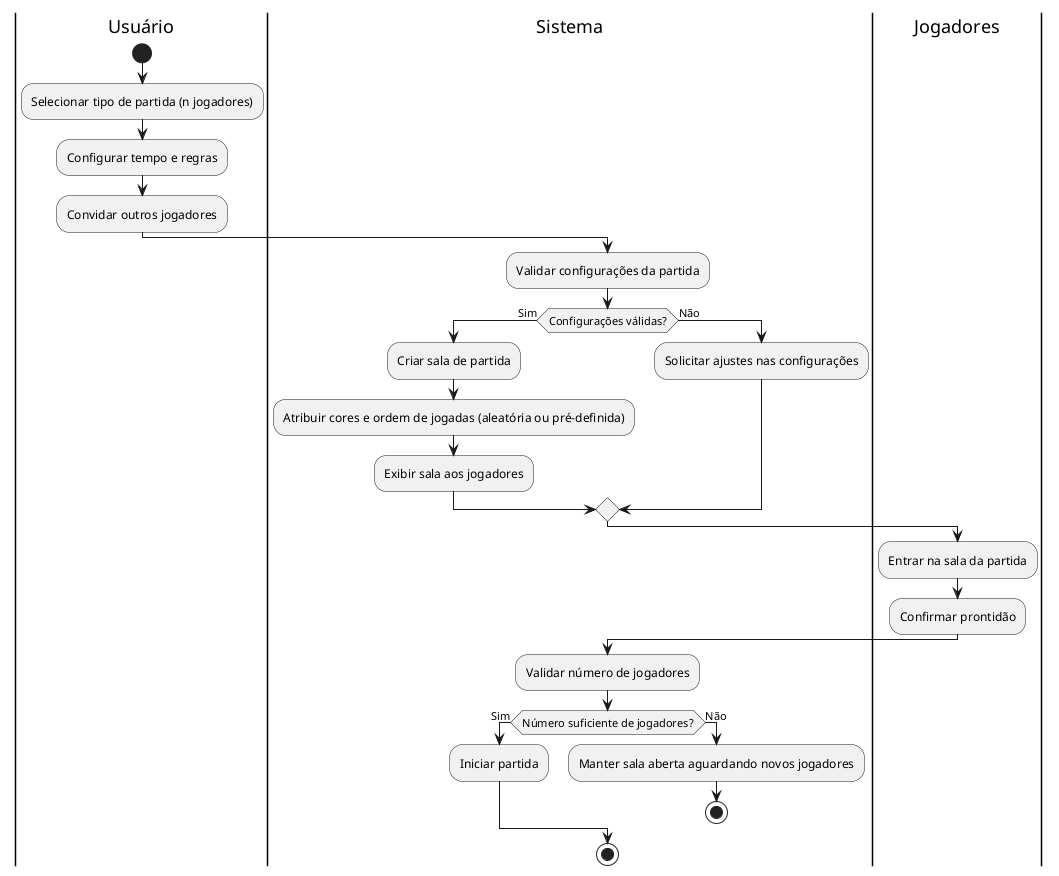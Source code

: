 @startuml diagramaAtividades1
|Usuário|
start
:Selecionar tipo de partida (n jogadores);
:Configurar tempo e regras;
:Convidar outros jogadores;

|Sistema|
:Validar configurações da partida;

if (Configurações válidas?) then (Sim)
  :Criar sala de partida;
  :Atribuir cores e ordem de jogadas (aleatória ou pré-definida);
  :Exibir sala aos jogadores;
else (Não)
  :Solicitar ajustes nas configurações;
endif

|Jogadores|
:Entrar na sala da partida;
:Confirmar prontidão;
|Sistema|
:Validar número de jogadores;

if (Número suficiente de jogadores?) then (Sim)
  :Iniciar partida;
else (Não)
  :Manter sala aberta aguardando novos jogadores;
  stop
endif

stop
@enduml

